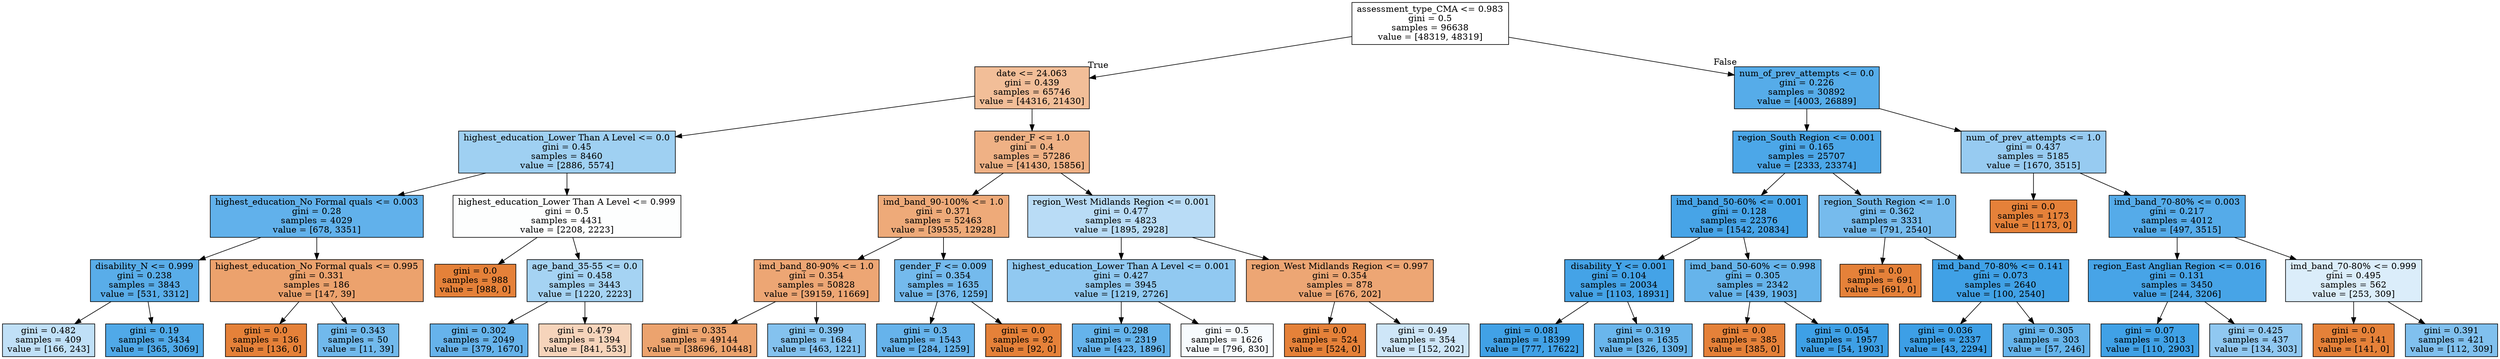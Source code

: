 digraph Tree {
node [shape=box, style="filled", color="black"] ;
0 [label="assessment_type_CMA <= 0.983\ngini = 0.5\nsamples = 96638\nvalue = [48319, 48319]", fillcolor="#e5813900"] ;
1 [label="date <= 24.063\ngini = 0.439\nsamples = 65746\nvalue = [44316, 21430]", fillcolor="#e5813984"] ;
0 -> 1 [labeldistance=2.5, labelangle=45, headlabel="True"] ;
2 [label="highest_education_Lower Than A Level <= 0.0\ngini = 0.45\nsamples = 8460\nvalue = [2886, 5574]", fillcolor="#399de57b"] ;
1 -> 2 ;
3 [label="highest_education_No Formal quals <= 0.003\ngini = 0.28\nsamples = 4029\nvalue = [678, 3351]", fillcolor="#399de5cb"] ;
2 -> 3 ;
4 [label="disability_N <= 0.999\ngini = 0.238\nsamples = 3843\nvalue = [531, 3312]", fillcolor="#399de5d6"] ;
3 -> 4 ;
5 [label="gini = 0.482\nsamples = 409\nvalue = [166, 243]", fillcolor="#399de551"] ;
4 -> 5 ;
6 [label="gini = 0.19\nsamples = 3434\nvalue = [365, 3069]", fillcolor="#399de5e1"] ;
4 -> 6 ;
7 [label="highest_education_No Formal quals <= 0.995\ngini = 0.331\nsamples = 186\nvalue = [147, 39]", fillcolor="#e58139bb"] ;
3 -> 7 ;
8 [label="gini = 0.0\nsamples = 136\nvalue = [136, 0]", fillcolor="#e58139ff"] ;
7 -> 8 ;
9 [label="gini = 0.343\nsamples = 50\nvalue = [11, 39]", fillcolor="#399de5b7"] ;
7 -> 9 ;
10 [label="highest_education_Lower Than A Level <= 0.999\ngini = 0.5\nsamples = 4431\nvalue = [2208, 2223]", fillcolor="#399de502"] ;
2 -> 10 ;
11 [label="gini = 0.0\nsamples = 988\nvalue = [988, 0]", fillcolor="#e58139ff"] ;
10 -> 11 ;
12 [label="age_band_35-55 <= 0.0\ngini = 0.458\nsamples = 3443\nvalue = [1220, 2223]", fillcolor="#399de573"] ;
10 -> 12 ;
13 [label="gini = 0.302\nsamples = 2049\nvalue = [379, 1670]", fillcolor="#399de5c5"] ;
12 -> 13 ;
14 [label="gini = 0.479\nsamples = 1394\nvalue = [841, 553]", fillcolor="#e5813957"] ;
12 -> 14 ;
15 [label="gender_F <= 1.0\ngini = 0.4\nsamples = 57286\nvalue = [41430, 15856]", fillcolor="#e581399d"] ;
1 -> 15 ;
16 [label="imd_band_90-100% <= 1.0\ngini = 0.371\nsamples = 52463\nvalue = [39535, 12928]", fillcolor="#e58139ac"] ;
15 -> 16 ;
17 [label="imd_band_80-90% <= 1.0\ngini = 0.354\nsamples = 50828\nvalue = [39159, 11669]", fillcolor="#e58139b3"] ;
16 -> 17 ;
18 [label="gini = 0.335\nsamples = 49144\nvalue = [38696, 10448]", fillcolor="#e58139ba"] ;
17 -> 18 ;
19 [label="gini = 0.399\nsamples = 1684\nvalue = [463, 1221]", fillcolor="#399de59e"] ;
17 -> 19 ;
20 [label="gender_F <= 0.009\ngini = 0.354\nsamples = 1635\nvalue = [376, 1259]", fillcolor="#399de5b3"] ;
16 -> 20 ;
21 [label="gini = 0.3\nsamples = 1543\nvalue = [284, 1259]", fillcolor="#399de5c5"] ;
20 -> 21 ;
22 [label="gini = 0.0\nsamples = 92\nvalue = [92, 0]", fillcolor="#e58139ff"] ;
20 -> 22 ;
23 [label="region_West Midlands Region <= 0.001\ngini = 0.477\nsamples = 4823\nvalue = [1895, 2928]", fillcolor="#399de55a"] ;
15 -> 23 ;
24 [label="highest_education_Lower Than A Level <= 0.001\ngini = 0.427\nsamples = 3945\nvalue = [1219, 2726]", fillcolor="#399de58d"] ;
23 -> 24 ;
25 [label="gini = 0.298\nsamples = 2319\nvalue = [423, 1896]", fillcolor="#399de5c6"] ;
24 -> 25 ;
26 [label="gini = 0.5\nsamples = 1626\nvalue = [796, 830]", fillcolor="#399de50a"] ;
24 -> 26 ;
27 [label="region_West Midlands Region <= 0.997\ngini = 0.354\nsamples = 878\nvalue = [676, 202]", fillcolor="#e58139b3"] ;
23 -> 27 ;
28 [label="gini = 0.0\nsamples = 524\nvalue = [524, 0]", fillcolor="#e58139ff"] ;
27 -> 28 ;
29 [label="gini = 0.49\nsamples = 354\nvalue = [152, 202]", fillcolor="#399de53f"] ;
27 -> 29 ;
30 [label="num_of_prev_attempts <= 0.0\ngini = 0.226\nsamples = 30892\nvalue = [4003, 26889]", fillcolor="#399de5d9"] ;
0 -> 30 [labeldistance=2.5, labelangle=-45, headlabel="False"] ;
31 [label="region_South Region <= 0.001\ngini = 0.165\nsamples = 25707\nvalue = [2333, 23374]", fillcolor="#399de5e6"] ;
30 -> 31 ;
32 [label="imd_band_50-60% <= 0.001\ngini = 0.128\nsamples = 22376\nvalue = [1542, 20834]", fillcolor="#399de5ec"] ;
31 -> 32 ;
33 [label="disability_Y <= 0.001\ngini = 0.104\nsamples = 20034\nvalue = [1103, 18931]", fillcolor="#399de5f0"] ;
32 -> 33 ;
34 [label="gini = 0.081\nsamples = 18399\nvalue = [777, 17622]", fillcolor="#399de5f4"] ;
33 -> 34 ;
35 [label="gini = 0.319\nsamples = 1635\nvalue = [326, 1309]", fillcolor="#399de5bf"] ;
33 -> 35 ;
36 [label="imd_band_50-60% <= 0.998\ngini = 0.305\nsamples = 2342\nvalue = [439, 1903]", fillcolor="#399de5c4"] ;
32 -> 36 ;
37 [label="gini = 0.0\nsamples = 385\nvalue = [385, 0]", fillcolor="#e58139ff"] ;
36 -> 37 ;
38 [label="gini = 0.054\nsamples = 1957\nvalue = [54, 1903]", fillcolor="#399de5f8"] ;
36 -> 38 ;
39 [label="region_South Region <= 1.0\ngini = 0.362\nsamples = 3331\nvalue = [791, 2540]", fillcolor="#399de5b0"] ;
31 -> 39 ;
40 [label="gini = 0.0\nsamples = 691\nvalue = [691, 0]", fillcolor="#e58139ff"] ;
39 -> 40 ;
41 [label="imd_band_70-80% <= 0.141\ngini = 0.073\nsamples = 2640\nvalue = [100, 2540]", fillcolor="#399de5f5"] ;
39 -> 41 ;
42 [label="gini = 0.036\nsamples = 2337\nvalue = [43, 2294]", fillcolor="#399de5fa"] ;
41 -> 42 ;
43 [label="gini = 0.305\nsamples = 303\nvalue = [57, 246]", fillcolor="#399de5c4"] ;
41 -> 43 ;
44 [label="num_of_prev_attempts <= 1.0\ngini = 0.437\nsamples = 5185\nvalue = [1670, 3515]", fillcolor="#399de586"] ;
30 -> 44 ;
45 [label="gini = 0.0\nsamples = 1173\nvalue = [1173, 0]", fillcolor="#e58139ff"] ;
44 -> 45 ;
46 [label="imd_band_70-80% <= 0.003\ngini = 0.217\nsamples = 4012\nvalue = [497, 3515]", fillcolor="#399de5db"] ;
44 -> 46 ;
47 [label="region_East Anglian Region <= 0.016\ngini = 0.131\nsamples = 3450\nvalue = [244, 3206]", fillcolor="#399de5ec"] ;
46 -> 47 ;
48 [label="gini = 0.07\nsamples = 3013\nvalue = [110, 2903]", fillcolor="#399de5f5"] ;
47 -> 48 ;
49 [label="gini = 0.425\nsamples = 437\nvalue = [134, 303]", fillcolor="#399de58e"] ;
47 -> 49 ;
50 [label="imd_band_70-80% <= 0.999\ngini = 0.495\nsamples = 562\nvalue = [253, 309]", fillcolor="#399de52e"] ;
46 -> 50 ;
51 [label="gini = 0.0\nsamples = 141\nvalue = [141, 0]", fillcolor="#e58139ff"] ;
50 -> 51 ;
52 [label="gini = 0.391\nsamples = 421\nvalue = [112, 309]", fillcolor="#399de5a3"] ;
50 -> 52 ;
}